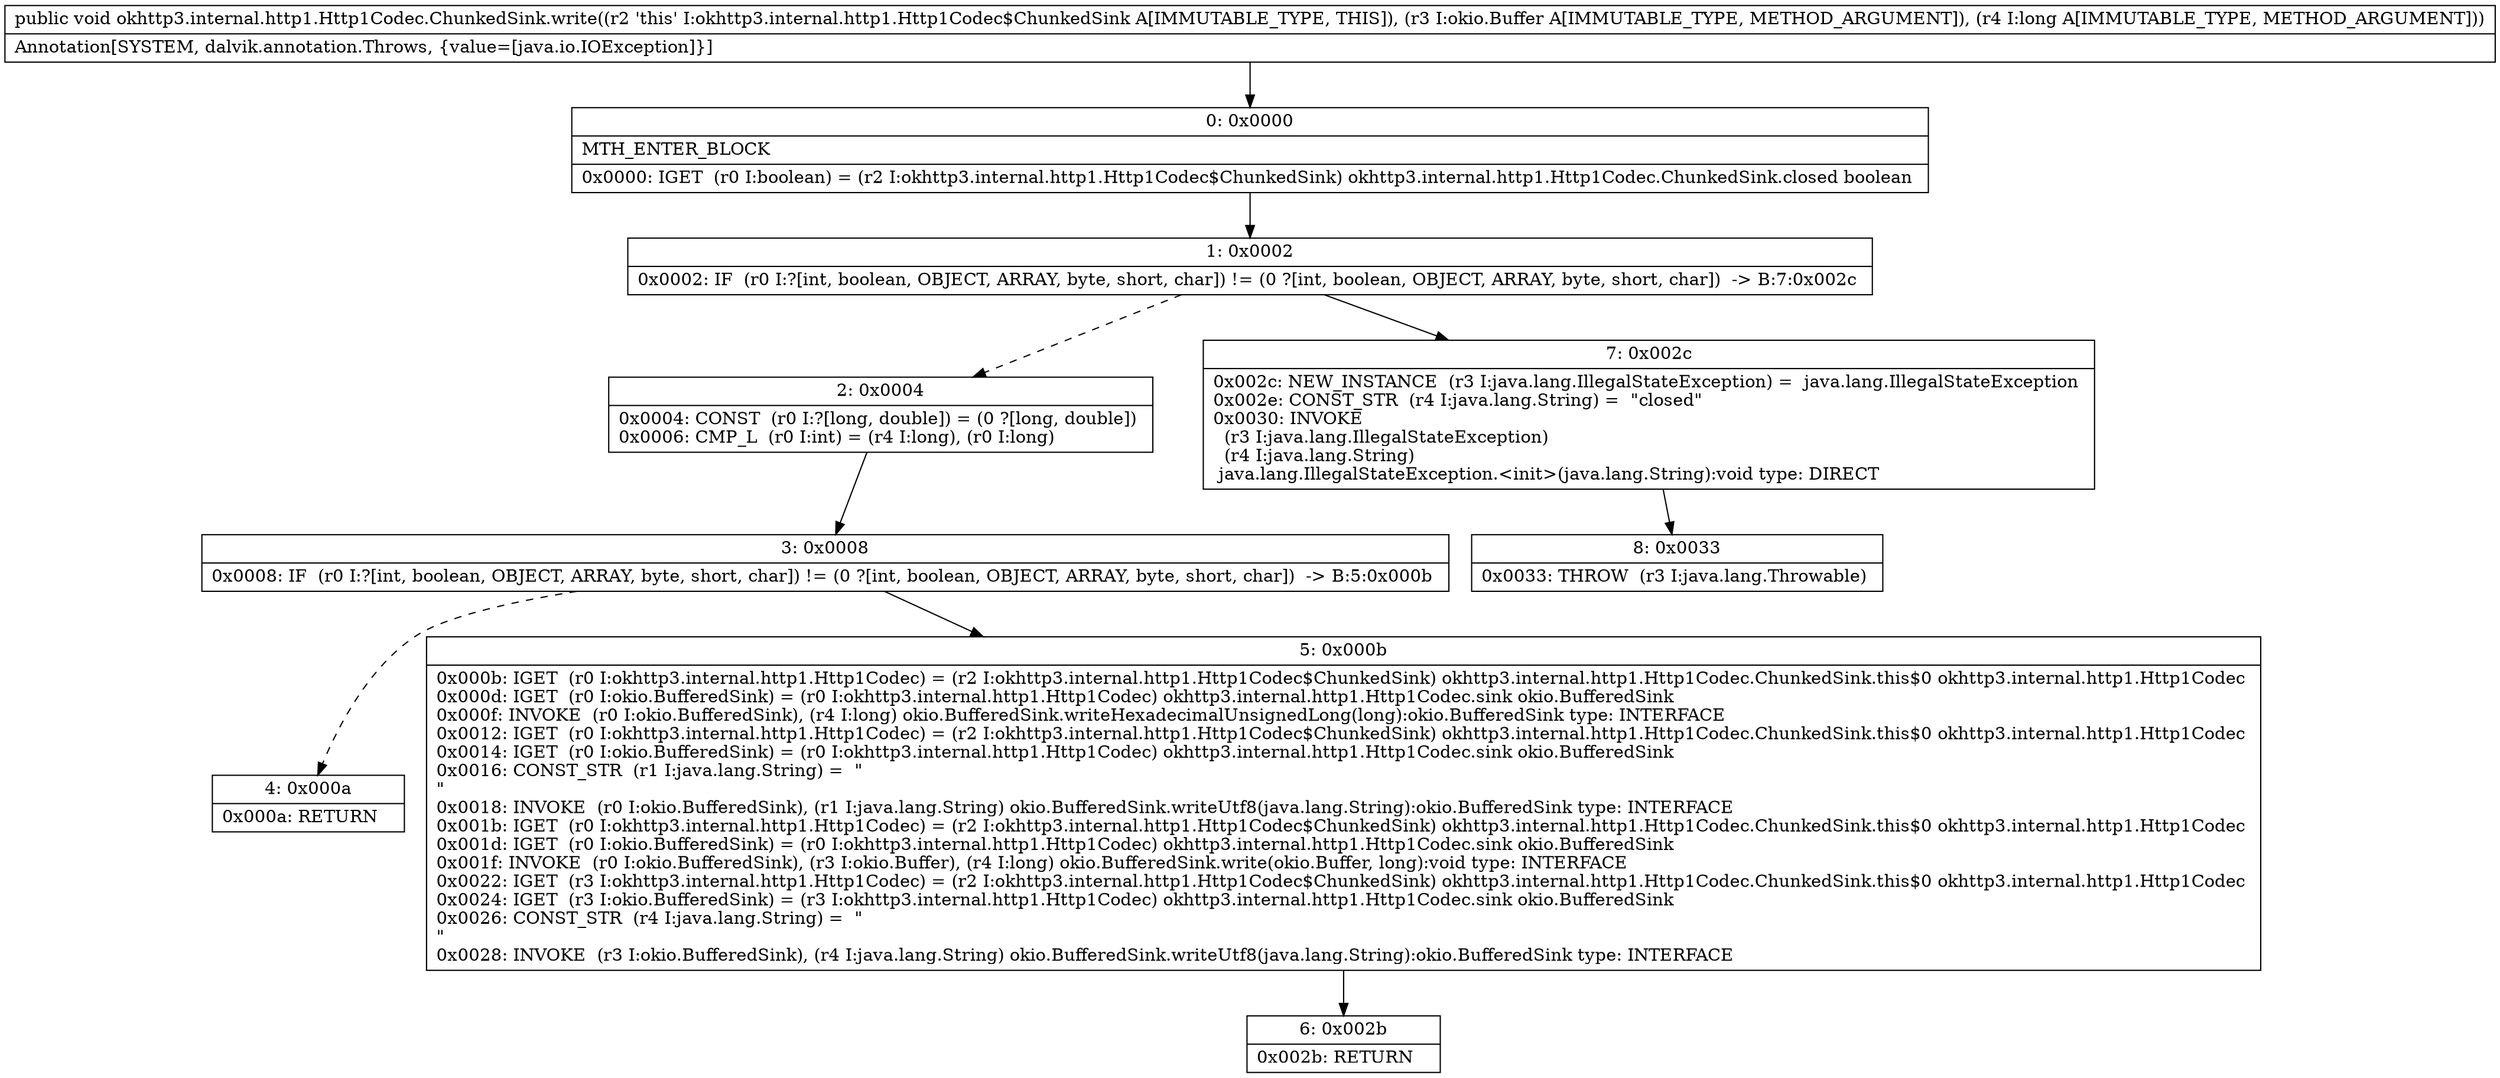 digraph "CFG forokhttp3.internal.http1.Http1Codec.ChunkedSink.write(Lokio\/Buffer;J)V" {
Node_0 [shape=record,label="{0\:\ 0x0000|MTH_ENTER_BLOCK\l|0x0000: IGET  (r0 I:boolean) = (r2 I:okhttp3.internal.http1.Http1Codec$ChunkedSink) okhttp3.internal.http1.Http1Codec.ChunkedSink.closed boolean \l}"];
Node_1 [shape=record,label="{1\:\ 0x0002|0x0002: IF  (r0 I:?[int, boolean, OBJECT, ARRAY, byte, short, char]) != (0 ?[int, boolean, OBJECT, ARRAY, byte, short, char])  \-\> B:7:0x002c \l}"];
Node_2 [shape=record,label="{2\:\ 0x0004|0x0004: CONST  (r0 I:?[long, double]) = (0 ?[long, double]) \l0x0006: CMP_L  (r0 I:int) = (r4 I:long), (r0 I:long) \l}"];
Node_3 [shape=record,label="{3\:\ 0x0008|0x0008: IF  (r0 I:?[int, boolean, OBJECT, ARRAY, byte, short, char]) != (0 ?[int, boolean, OBJECT, ARRAY, byte, short, char])  \-\> B:5:0x000b \l}"];
Node_4 [shape=record,label="{4\:\ 0x000a|0x000a: RETURN   \l}"];
Node_5 [shape=record,label="{5\:\ 0x000b|0x000b: IGET  (r0 I:okhttp3.internal.http1.Http1Codec) = (r2 I:okhttp3.internal.http1.Http1Codec$ChunkedSink) okhttp3.internal.http1.Http1Codec.ChunkedSink.this$0 okhttp3.internal.http1.Http1Codec \l0x000d: IGET  (r0 I:okio.BufferedSink) = (r0 I:okhttp3.internal.http1.Http1Codec) okhttp3.internal.http1.Http1Codec.sink okio.BufferedSink \l0x000f: INVOKE  (r0 I:okio.BufferedSink), (r4 I:long) okio.BufferedSink.writeHexadecimalUnsignedLong(long):okio.BufferedSink type: INTERFACE \l0x0012: IGET  (r0 I:okhttp3.internal.http1.Http1Codec) = (r2 I:okhttp3.internal.http1.Http1Codec$ChunkedSink) okhttp3.internal.http1.Http1Codec.ChunkedSink.this$0 okhttp3.internal.http1.Http1Codec \l0x0014: IGET  (r0 I:okio.BufferedSink) = (r0 I:okhttp3.internal.http1.Http1Codec) okhttp3.internal.http1.Http1Codec.sink okio.BufferedSink \l0x0016: CONST_STR  (r1 I:java.lang.String) =  \"\l\" \l0x0018: INVOKE  (r0 I:okio.BufferedSink), (r1 I:java.lang.String) okio.BufferedSink.writeUtf8(java.lang.String):okio.BufferedSink type: INTERFACE \l0x001b: IGET  (r0 I:okhttp3.internal.http1.Http1Codec) = (r2 I:okhttp3.internal.http1.Http1Codec$ChunkedSink) okhttp3.internal.http1.Http1Codec.ChunkedSink.this$0 okhttp3.internal.http1.Http1Codec \l0x001d: IGET  (r0 I:okio.BufferedSink) = (r0 I:okhttp3.internal.http1.Http1Codec) okhttp3.internal.http1.Http1Codec.sink okio.BufferedSink \l0x001f: INVOKE  (r0 I:okio.BufferedSink), (r3 I:okio.Buffer), (r4 I:long) okio.BufferedSink.write(okio.Buffer, long):void type: INTERFACE \l0x0022: IGET  (r3 I:okhttp3.internal.http1.Http1Codec) = (r2 I:okhttp3.internal.http1.Http1Codec$ChunkedSink) okhttp3.internal.http1.Http1Codec.ChunkedSink.this$0 okhttp3.internal.http1.Http1Codec \l0x0024: IGET  (r3 I:okio.BufferedSink) = (r3 I:okhttp3.internal.http1.Http1Codec) okhttp3.internal.http1.Http1Codec.sink okio.BufferedSink \l0x0026: CONST_STR  (r4 I:java.lang.String) =  \"\l\" \l0x0028: INVOKE  (r3 I:okio.BufferedSink), (r4 I:java.lang.String) okio.BufferedSink.writeUtf8(java.lang.String):okio.BufferedSink type: INTERFACE \l}"];
Node_6 [shape=record,label="{6\:\ 0x002b|0x002b: RETURN   \l}"];
Node_7 [shape=record,label="{7\:\ 0x002c|0x002c: NEW_INSTANCE  (r3 I:java.lang.IllegalStateException) =  java.lang.IllegalStateException \l0x002e: CONST_STR  (r4 I:java.lang.String) =  \"closed\" \l0x0030: INVOKE  \l  (r3 I:java.lang.IllegalStateException)\l  (r4 I:java.lang.String)\l java.lang.IllegalStateException.\<init\>(java.lang.String):void type: DIRECT \l}"];
Node_8 [shape=record,label="{8\:\ 0x0033|0x0033: THROW  (r3 I:java.lang.Throwable) \l}"];
MethodNode[shape=record,label="{public void okhttp3.internal.http1.Http1Codec.ChunkedSink.write((r2 'this' I:okhttp3.internal.http1.Http1Codec$ChunkedSink A[IMMUTABLE_TYPE, THIS]), (r3 I:okio.Buffer A[IMMUTABLE_TYPE, METHOD_ARGUMENT]), (r4 I:long A[IMMUTABLE_TYPE, METHOD_ARGUMENT]))  | Annotation[SYSTEM, dalvik.annotation.Throws, \{value=[java.io.IOException]\}]\l}"];
MethodNode -> Node_0;
Node_0 -> Node_1;
Node_1 -> Node_2[style=dashed];
Node_1 -> Node_7;
Node_2 -> Node_3;
Node_3 -> Node_4[style=dashed];
Node_3 -> Node_5;
Node_5 -> Node_6;
Node_7 -> Node_8;
}

